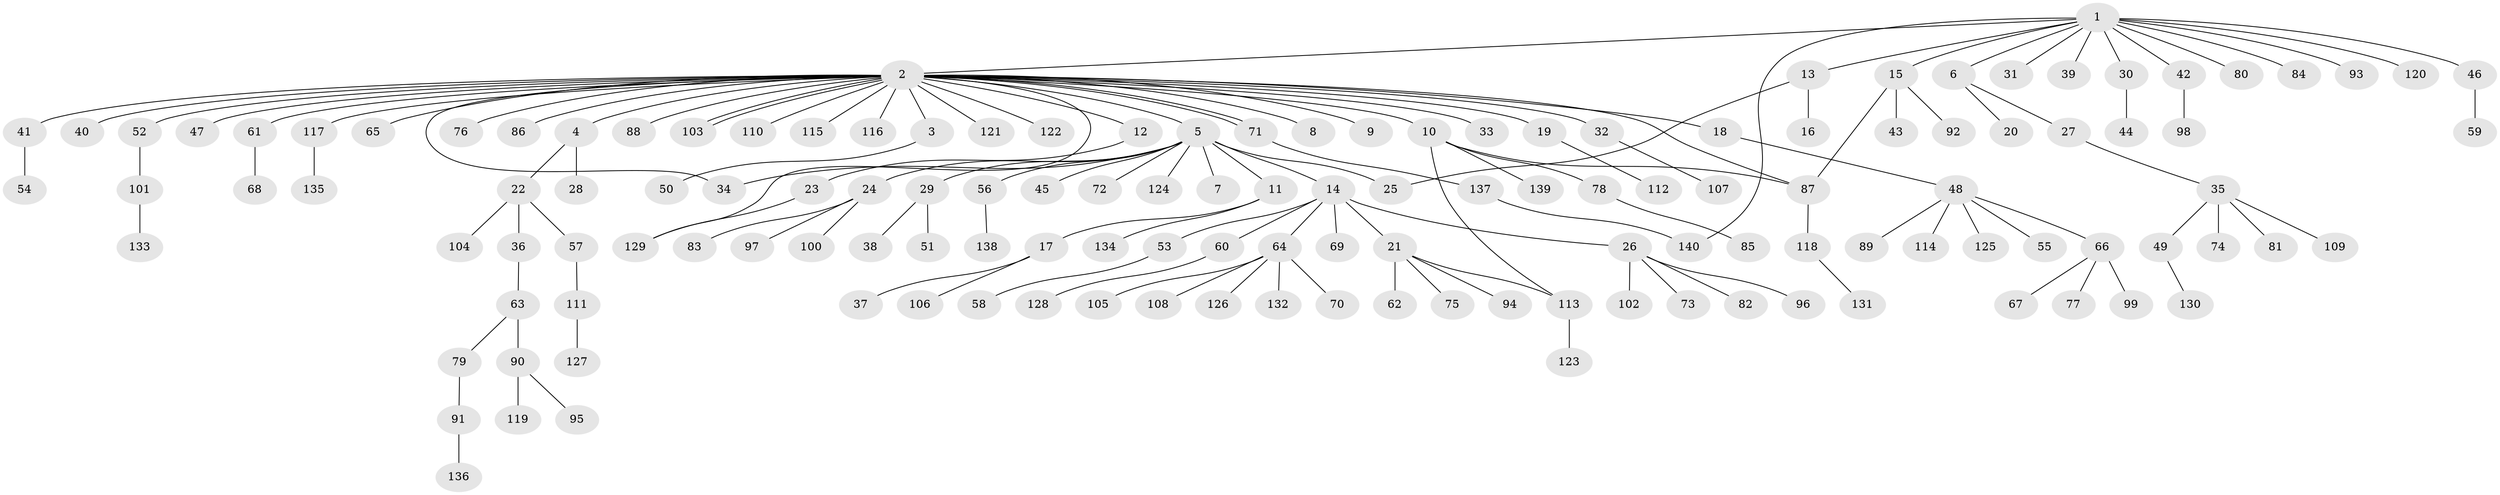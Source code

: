 // coarse degree distribution, {13: 0.009523809523809525, 33: 0.009523809523809525, 1: 0.6571428571428571, 2: 0.1619047619047619, 12: 0.009523809523809525, 3: 0.06666666666666667, 4: 0.05714285714285714, 7: 0.009523809523809525, 6: 0.009523809523809525, 5: 0.009523809523809525}
// Generated by graph-tools (version 1.1) at 2025/41/03/06/25 10:41:51]
// undirected, 140 vertices, 148 edges
graph export_dot {
graph [start="1"]
  node [color=gray90,style=filled];
  1;
  2;
  3;
  4;
  5;
  6;
  7;
  8;
  9;
  10;
  11;
  12;
  13;
  14;
  15;
  16;
  17;
  18;
  19;
  20;
  21;
  22;
  23;
  24;
  25;
  26;
  27;
  28;
  29;
  30;
  31;
  32;
  33;
  34;
  35;
  36;
  37;
  38;
  39;
  40;
  41;
  42;
  43;
  44;
  45;
  46;
  47;
  48;
  49;
  50;
  51;
  52;
  53;
  54;
  55;
  56;
  57;
  58;
  59;
  60;
  61;
  62;
  63;
  64;
  65;
  66;
  67;
  68;
  69;
  70;
  71;
  72;
  73;
  74;
  75;
  76;
  77;
  78;
  79;
  80;
  81;
  82;
  83;
  84;
  85;
  86;
  87;
  88;
  89;
  90;
  91;
  92;
  93;
  94;
  95;
  96;
  97;
  98;
  99;
  100;
  101;
  102;
  103;
  104;
  105;
  106;
  107;
  108;
  109;
  110;
  111;
  112;
  113;
  114;
  115;
  116;
  117;
  118;
  119;
  120;
  121;
  122;
  123;
  124;
  125;
  126;
  127;
  128;
  129;
  130;
  131;
  132;
  133;
  134;
  135;
  136;
  137;
  138;
  139;
  140;
  1 -- 2;
  1 -- 6;
  1 -- 13;
  1 -- 15;
  1 -- 30;
  1 -- 31;
  1 -- 39;
  1 -- 42;
  1 -- 46;
  1 -- 80;
  1 -- 84;
  1 -- 93;
  1 -- 120;
  1 -- 140;
  2 -- 3;
  2 -- 4;
  2 -- 5;
  2 -- 8;
  2 -- 9;
  2 -- 10;
  2 -- 12;
  2 -- 18;
  2 -- 19;
  2 -- 32;
  2 -- 33;
  2 -- 34;
  2 -- 40;
  2 -- 41;
  2 -- 47;
  2 -- 52;
  2 -- 61;
  2 -- 65;
  2 -- 71;
  2 -- 71;
  2 -- 76;
  2 -- 86;
  2 -- 87;
  2 -- 88;
  2 -- 103;
  2 -- 103;
  2 -- 110;
  2 -- 115;
  2 -- 116;
  2 -- 117;
  2 -- 121;
  2 -- 122;
  2 -- 129;
  3 -- 50;
  4 -- 22;
  4 -- 28;
  5 -- 7;
  5 -- 11;
  5 -- 14;
  5 -- 24;
  5 -- 25;
  5 -- 29;
  5 -- 34;
  5 -- 45;
  5 -- 56;
  5 -- 72;
  5 -- 124;
  6 -- 20;
  6 -- 27;
  10 -- 78;
  10 -- 87;
  10 -- 113;
  10 -- 139;
  11 -- 17;
  11 -- 134;
  12 -- 23;
  13 -- 16;
  13 -- 25;
  14 -- 21;
  14 -- 26;
  14 -- 53;
  14 -- 60;
  14 -- 64;
  14 -- 69;
  15 -- 43;
  15 -- 87;
  15 -- 92;
  17 -- 37;
  17 -- 106;
  18 -- 48;
  19 -- 112;
  21 -- 62;
  21 -- 75;
  21 -- 94;
  21 -- 113;
  22 -- 36;
  22 -- 57;
  22 -- 104;
  23 -- 129;
  24 -- 83;
  24 -- 97;
  24 -- 100;
  26 -- 73;
  26 -- 82;
  26 -- 96;
  26 -- 102;
  27 -- 35;
  29 -- 38;
  29 -- 51;
  30 -- 44;
  32 -- 107;
  35 -- 49;
  35 -- 74;
  35 -- 81;
  35 -- 109;
  36 -- 63;
  41 -- 54;
  42 -- 98;
  46 -- 59;
  48 -- 55;
  48 -- 66;
  48 -- 89;
  48 -- 114;
  48 -- 125;
  49 -- 130;
  52 -- 101;
  53 -- 58;
  56 -- 138;
  57 -- 111;
  60 -- 128;
  61 -- 68;
  63 -- 79;
  63 -- 90;
  64 -- 70;
  64 -- 105;
  64 -- 108;
  64 -- 126;
  64 -- 132;
  66 -- 67;
  66 -- 77;
  66 -- 99;
  71 -- 137;
  78 -- 85;
  79 -- 91;
  87 -- 118;
  90 -- 95;
  90 -- 119;
  91 -- 136;
  101 -- 133;
  111 -- 127;
  113 -- 123;
  117 -- 135;
  118 -- 131;
  137 -- 140;
}
